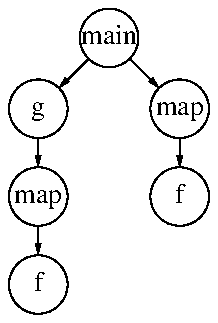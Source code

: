 .PS 1 

sep = 0.25;

MAIN: circle "main";
G: circle "g" with .ne at MAIN.sw + (-sep, -sep);
M1: circle "map" with .n at G.s + (0, -sep);
F1: circle "f" with .n at M1.s + (0, -sep);

M2: circle "map" with .nw at MAIN.se + (sep, -sep);
F2: circle "f" with .n at M2.s + (0, -sep);

arrow from MAIN.sw to G.ne;
arrow from G.s to M1.n;
arrow from M1.s to F1.n;

arrow from MAIN.se to M2.nw;
arrow from M2.s to F2.n;

.PE
